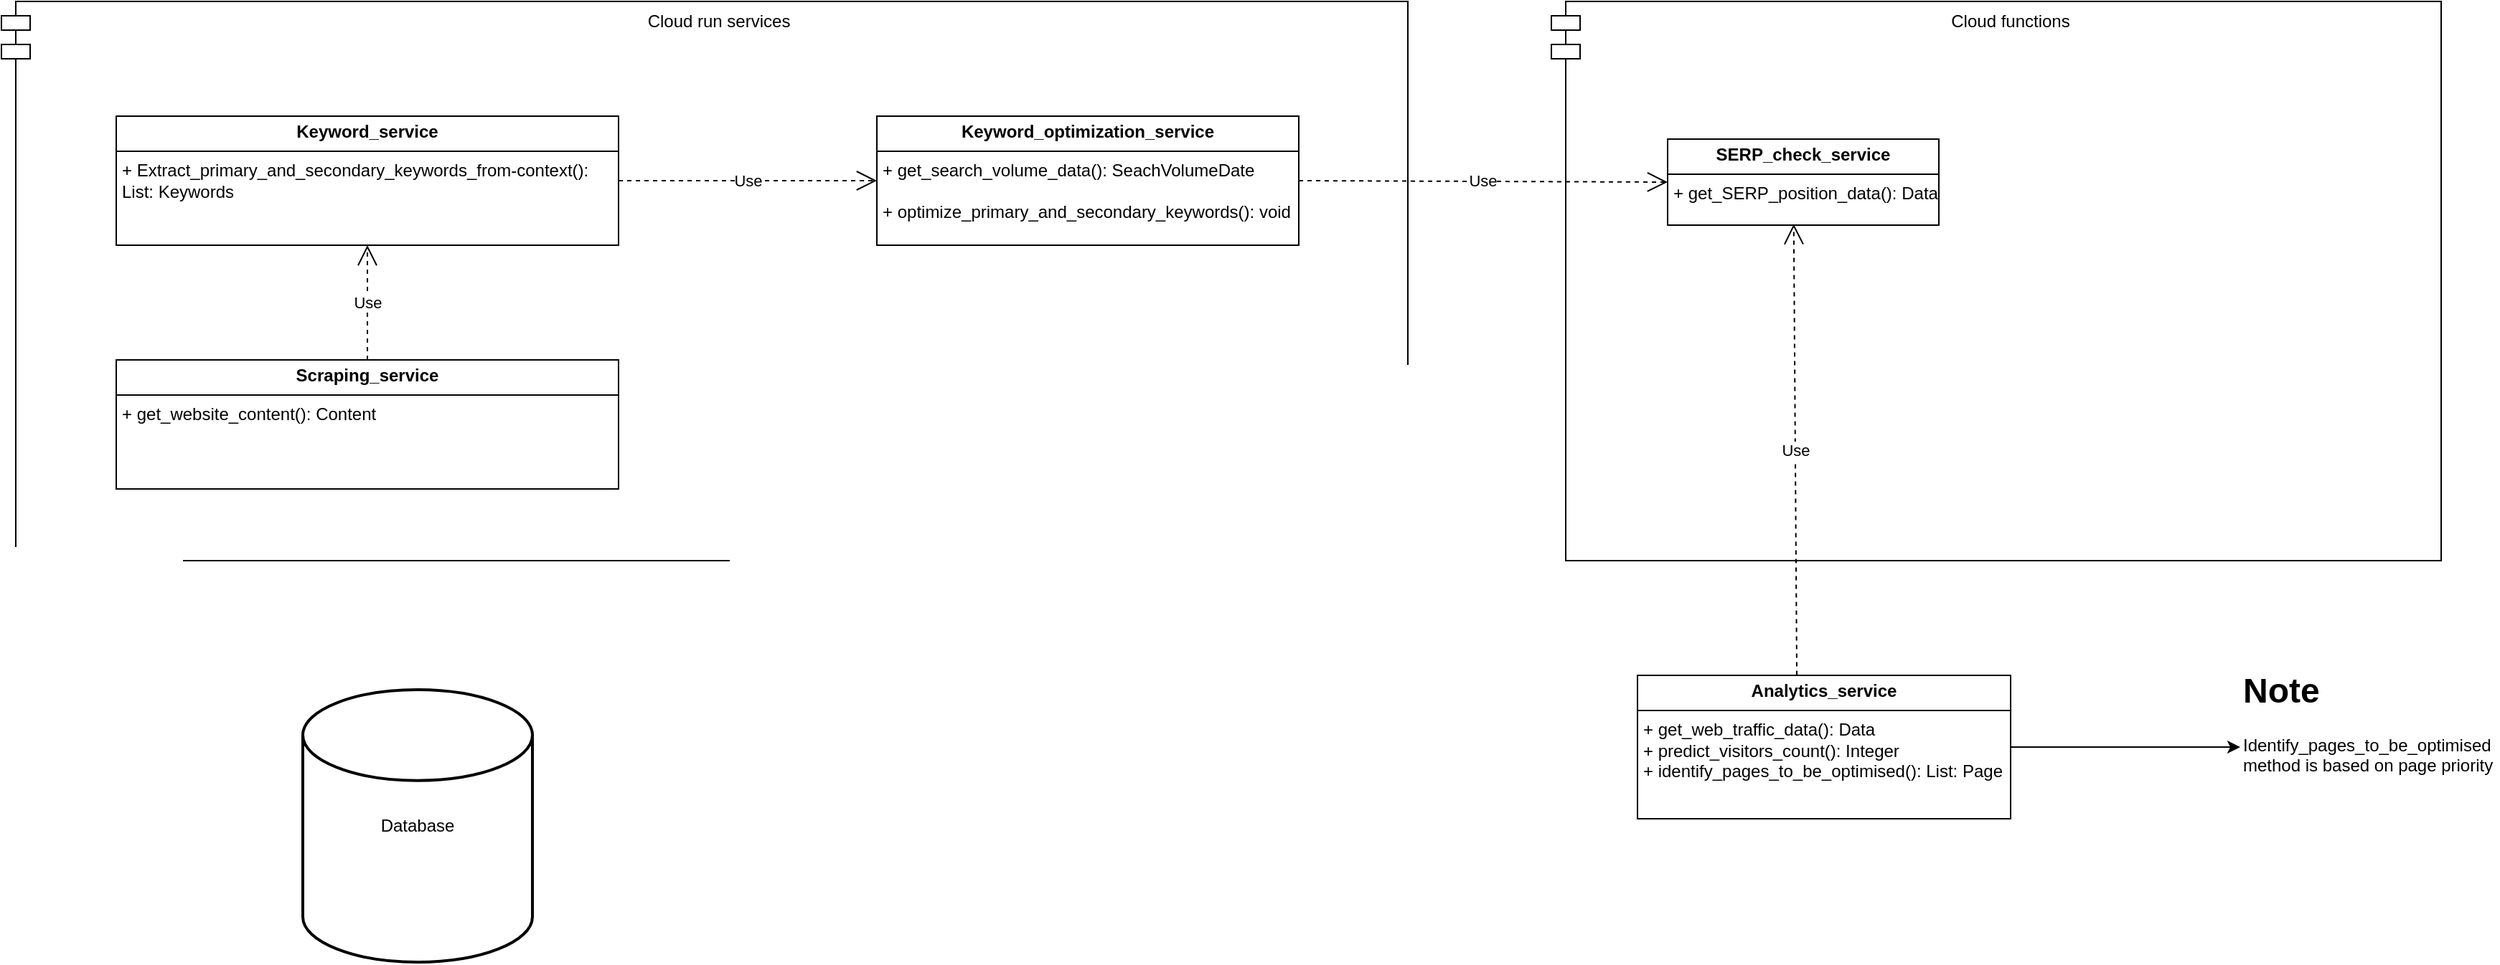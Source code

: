 <mxfile version="24.1.0" type="device">
  <diagram name="Page-1" id="FBYsdal8GXvZE6SGu7Mt">
    <mxGraphModel dx="1860" dy="2107" grid="1" gridSize="10" guides="1" tooltips="1" connect="1" arrows="1" fold="1" page="1" pageScale="1" pageWidth="827" pageHeight="1169" math="0" shadow="0">
      <root>
        <mxCell id="0" />
        <mxCell id="1" parent="0" />
        <mxCell id="IR-27HBc0gsd7sG7MWDK-14" value="Cloud run services" style="shape=module;align=left;spacingLeft=20;align=center;verticalAlign=top;whiteSpace=wrap;html=1;" vertex="1" parent="1">
          <mxGeometry x="80" y="-680" width="980" height="390" as="geometry" />
        </mxCell>
        <mxCell id="IR-27HBc0gsd7sG7MWDK-6" value="&lt;p style=&quot;margin:0px;margin-top:4px;text-align:center;&quot;&gt;&lt;b&gt;Keyword_&lt;span style=&quot;background-color: initial;&quot;&gt;service&lt;/span&gt;&lt;/b&gt;&lt;/p&gt;&lt;hr size=&quot;1&quot; style=&quot;border-style:solid;&quot;&gt;&lt;p style=&quot;margin:0px;margin-left:4px;&quot;&gt;&lt;/p&gt;&lt;p style=&quot;margin:0px;margin-left:4px;&quot;&gt;+ Extract_primary_and_secondary_keywords_from-context(): List: Keywords&lt;/p&gt;" style="verticalAlign=top;align=left;overflow=fill;html=1;whiteSpace=wrap;" vertex="1" parent="1">
          <mxGeometry x="160" y="-600" width="350" height="90" as="geometry" />
        </mxCell>
        <mxCell id="IR-27HBc0gsd7sG7MWDK-5" value="&lt;p style=&quot;margin:0px;margin-top:4px;text-align:center;&quot;&gt;&lt;b&gt;Scraping_service&lt;/b&gt;&lt;br&gt;&lt;/p&gt;&lt;hr size=&quot;1&quot; style=&quot;border-style:solid;&quot;&gt;&lt;p style=&quot;margin:0px;margin-left:4px;&quot;&gt;&lt;/p&gt;&lt;p style=&quot;margin:0px;margin-left:4px;&quot;&gt;+ get_website_content(): Content&lt;/p&gt;&lt;p style=&quot;margin:0px;margin-left:4px;&quot;&gt;&lt;br&gt;&lt;/p&gt;" style="verticalAlign=top;align=left;overflow=fill;html=1;whiteSpace=wrap;" vertex="1" parent="1">
          <mxGeometry x="160" y="-430" width="350" height="90" as="geometry" />
        </mxCell>
        <mxCell id="IR-27HBc0gsd7sG7MWDK-16" value="Cloud functions" style="shape=module;align=left;spacingLeft=20;align=center;verticalAlign=top;whiteSpace=wrap;html=1;" vertex="1" parent="1">
          <mxGeometry x="1160" y="-680" width="620" height="390" as="geometry" />
        </mxCell>
        <mxCell id="IR-27HBc0gsd7sG7MWDK-11" value="&lt;p style=&quot;margin:0px;margin-top:4px;text-align:center;&quot;&gt;&lt;b&gt;SERP_check_service&lt;/b&gt;&lt;/p&gt;&lt;hr size=&quot;1&quot; style=&quot;border-style:solid;&quot;&gt;&lt;p style=&quot;margin:0px;margin-left:4px;&quot;&gt;&lt;/p&gt;&lt;p style=&quot;margin:0px;margin-left:4px;&quot;&gt;+ get_SERP_position_data(): Data&lt;/p&gt;" style="verticalAlign=top;align=left;overflow=fill;html=1;whiteSpace=wrap;" vertex="1" parent="1">
          <mxGeometry x="1241" y="-584" width="189" height="60" as="geometry" />
        </mxCell>
        <mxCell id="IR-27HBc0gsd7sG7MWDK-9" value="&lt;p style=&quot;margin:0px;margin-top:4px;text-align:center;&quot;&gt;&lt;b&gt;Keyword_optimization_service&lt;/b&gt;&lt;/p&gt;&lt;hr size=&quot;1&quot; style=&quot;border-style:solid;&quot;&gt;&lt;p style=&quot;margin:0px;margin-left:4px;&quot;&gt;&lt;/p&gt;&lt;p style=&quot;margin:0px;margin-left:4px;&quot;&gt;+ get_search_volume_data(): SeachVolumeDate&lt;/p&gt;&lt;p style=&quot;margin:0px;margin-left:4px;&quot;&gt;&lt;br&gt;&lt;/p&gt;&lt;p style=&quot;margin:0px;margin-left:4px;&quot;&gt;+ optimize_primary_and_secondary_keywords(): void&lt;/p&gt;" style="verticalAlign=top;align=left;overflow=fill;html=1;whiteSpace=wrap;" vertex="1" parent="1">
          <mxGeometry x="690" y="-600" width="294" height="90" as="geometry" />
        </mxCell>
        <mxCell id="IR-27HBc0gsd7sG7MWDK-18" value="Use" style="endArrow=open;endSize=12;dashed=1;html=1;rounded=0;entryX=0.5;entryY=1;entryDx=0;entryDy=0;exitX=0.5;exitY=0;exitDx=0;exitDy=0;" edge="1" parent="1" source="IR-27HBc0gsd7sG7MWDK-5" target="IR-27HBc0gsd7sG7MWDK-6">
          <mxGeometry width="160" relative="1" as="geometry">
            <mxPoint x="180" y="-120" as="sourcePoint" />
            <mxPoint x="340" y="-120" as="targetPoint" />
          </mxGeometry>
        </mxCell>
        <mxCell id="IR-27HBc0gsd7sG7MWDK-19" value="Use" style="endArrow=open;endSize=12;dashed=1;html=1;rounded=0;exitX=1;exitY=0.5;exitDx=0;exitDy=0;entryX=0;entryY=0.5;entryDx=0;entryDy=0;" edge="1" parent="1" source="IR-27HBc0gsd7sG7MWDK-6" target="IR-27HBc0gsd7sG7MWDK-9">
          <mxGeometry width="160" relative="1" as="geometry">
            <mxPoint x="640" y="-430" as="sourcePoint" />
            <mxPoint x="800" y="-430" as="targetPoint" />
          </mxGeometry>
        </mxCell>
        <mxCell id="IR-27HBc0gsd7sG7MWDK-20" value="Use" style="endArrow=open;endSize=12;dashed=1;html=1;rounded=0;exitX=1;exitY=0.5;exitDx=0;exitDy=0;entryX=0;entryY=0.5;entryDx=0;entryDy=0;" edge="1" parent="1" source="IR-27HBc0gsd7sG7MWDK-9" target="IR-27HBc0gsd7sG7MWDK-11">
          <mxGeometry width="160" relative="1" as="geometry">
            <mxPoint x="1070" y="-550" as="sourcePoint" />
            <mxPoint x="1230" y="-550" as="targetPoint" />
          </mxGeometry>
        </mxCell>
        <mxCell id="IR-27HBc0gsd7sG7MWDK-21" value="&lt;p style=&quot;margin:0px;margin-top:4px;text-align:center;&quot;&gt;&lt;b&gt;Analytics_service&lt;/b&gt;&lt;/p&gt;&lt;hr size=&quot;1&quot; style=&quot;border-style:solid;&quot;&gt;&lt;p style=&quot;margin:0px;margin-left:4px;&quot;&gt;&lt;/p&gt;&lt;p style=&quot;margin:0px;margin-left:4px;&quot;&gt;+ get_web_traffic_data(): Data&lt;/p&gt;&lt;p style=&quot;margin:0px;margin-left:4px;&quot;&gt;+ predict_visitors_count(): Integer&lt;/p&gt;&lt;p style=&quot;margin:0px;margin-left:4px;&quot;&gt;+ identify_pages_to_be_optimised(): List: Page&lt;/p&gt;" style="verticalAlign=top;align=left;overflow=fill;html=1;whiteSpace=wrap;" vertex="1" parent="1">
          <mxGeometry x="1220" y="-210" width="260" height="100" as="geometry" />
        </mxCell>
        <mxCell id="IR-27HBc0gsd7sG7MWDK-24" style="edgeStyle=orthogonalEdgeStyle;rounded=0;orthogonalLoop=1;jettySize=auto;html=1;exitX=1;exitY=0.5;exitDx=0;exitDy=0;" edge="1" parent="1" source="IR-27HBc0gsd7sG7MWDK-21" target="IR-27HBc0gsd7sG7MWDK-23">
          <mxGeometry relative="1" as="geometry" />
        </mxCell>
        <mxCell id="IR-27HBc0gsd7sG7MWDK-23" value="&lt;h1 style=&quot;margin-top: 0px;&quot;&gt;Note&lt;/h1&gt;&lt;p&gt;Identify_pages_to_be_optimised method is based on page priority&lt;/p&gt;" style="text;html=1;whiteSpace=wrap;overflow=hidden;rounded=0;" vertex="1" parent="1">
          <mxGeometry x="1640" y="-220" width="180" height="120" as="geometry" />
        </mxCell>
        <mxCell id="IR-27HBc0gsd7sG7MWDK-25" value="Use" style="endArrow=open;endSize=12;dashed=1;html=1;rounded=0;entryX=0.465;entryY=0.987;entryDx=0;entryDy=0;entryPerimeter=0;exitX=0.427;exitY=-0.003;exitDx=0;exitDy=0;exitPerimeter=0;" edge="1" parent="1" source="IR-27HBc0gsd7sG7MWDK-21" target="IR-27HBc0gsd7sG7MWDK-11">
          <mxGeometry width="160" relative="1" as="geometry">
            <mxPoint x="1300" y="-260" as="sourcePoint" />
            <mxPoint x="1460" y="-260" as="targetPoint" />
          </mxGeometry>
        </mxCell>
        <mxCell id="IR-27HBc0gsd7sG7MWDK-26" value="Database" style="strokeWidth=2;html=1;shape=mxgraph.flowchart.database;whiteSpace=wrap;" vertex="1" parent="1">
          <mxGeometry x="290" y="-200" width="160" height="190" as="geometry" />
        </mxCell>
      </root>
    </mxGraphModel>
  </diagram>
</mxfile>
